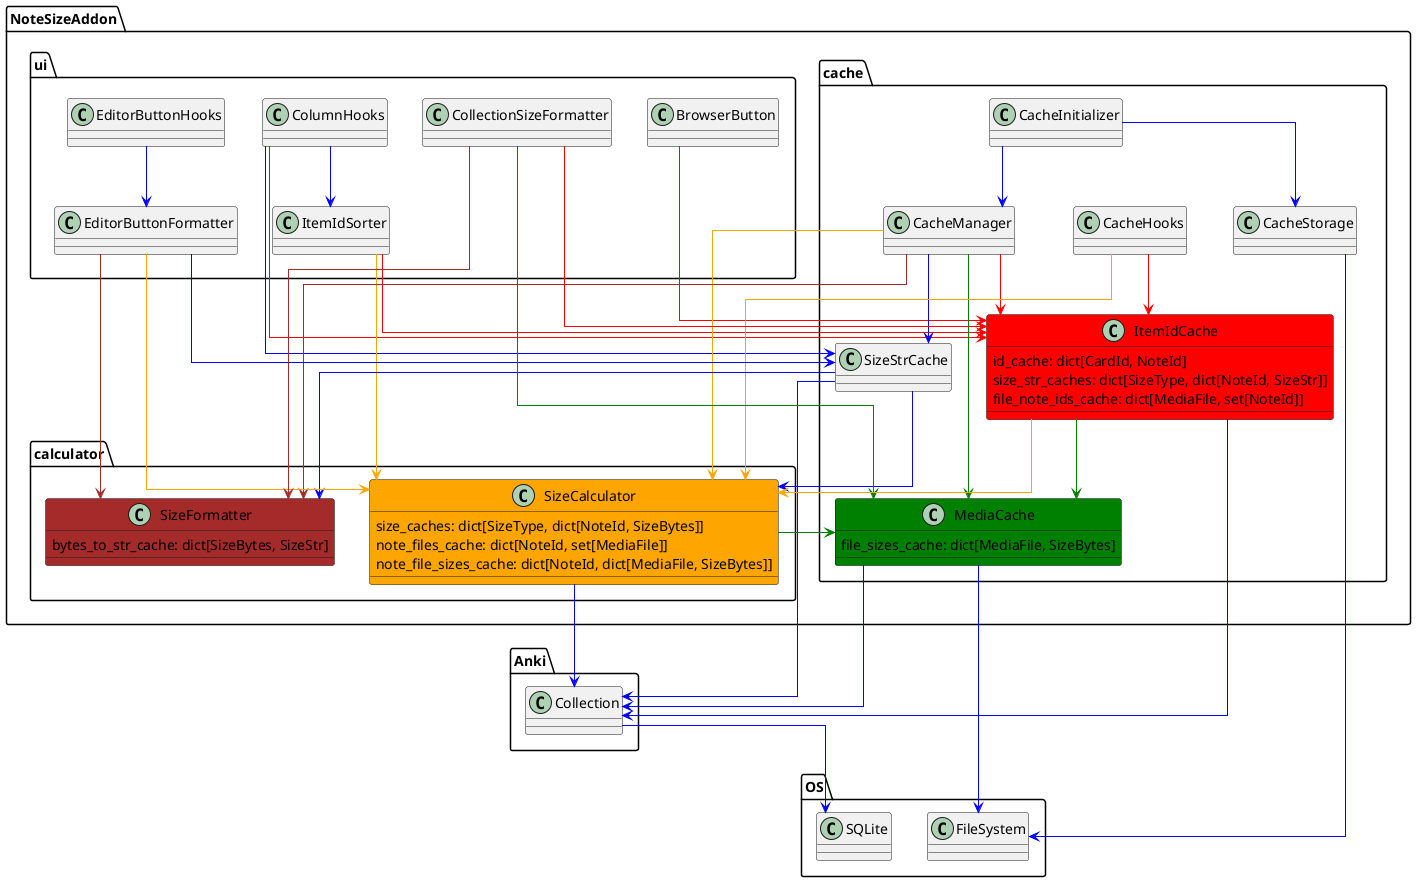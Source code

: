 @startuml
skinparam linetype ortho
skinparam class {
    ArrowColor blue
}
'https://plantuml.com/class-diagram

package OS {
    class SQLite
    class FileSystem
}

package Anki {
    class Collection
}

package NoteSizeAddon {

    package calculator {
        class SizeCalculator #orange {
            size_caches: dict[SizeType, dict[NoteId, SizeBytes]]
            note_files_cache: dict[NoteId, set[MediaFile]]
            note_file_sizes_cache: dict[NoteId, dict[MediaFile, SizeBytes]]
        }
        class SizeFormatter #brown {
            bytes_to_str_cache: dict[SizeBytes, SizeStr]
        }
    }

    package cache {
        class CacheManager
        class CacheHooks
        class ItemIdCache #red {
            id_cache: dict[CardId, NoteId]
            size_str_caches: dict[SizeType, dict[NoteId, SizeStr]]
            file_note_ids_cache: dict[MediaFile, set[NoteId]]
        }
        class MediaCache #green {
            file_sizes_cache: dict[MediaFile, SizeBytes]
        }
        class CacheInitializer
        class CacheStorage
        class SizeStrCache
    }

    package ui {
        together {
                class EditorButtonHooks
            class EditorButtonFormatter
        }
        class BrowserButton
        class CollectionSizeFormatter
        together {
            class ColumnHooks
            class ItemIdSorter
        }
    }
}

BrowserButton --> ItemIdCache #red

EditorButtonHooks --> EditorButtonFormatter

ColumnHooks --> ItemIdCache #red
ColumnHooks --> ItemIdSorter
ColumnHooks --> SizeStrCache

ItemIdSorter --> ItemIdCache #red
ItemIdSorter --> SizeCalculator #orange

CacheInitializer --> CacheManager
CacheInitializer --> CacheStorage

CacheManager --> MediaCache #green
CacheManager --> ItemIdCache #red
CacheManager --> SizeCalculator #orange
CacheManager --> SizeFormatter #brown
CacheManager --> SizeStrCache

CacheHooks --> ItemIdCache #red
CacheHooks --> SizeCalculator #orange

SizeStrCache --> Collection
SizeStrCache --> SizeCalculator
SizeStrCache --> SizeFormatter

Collection --> SQLite

EditorButtonFormatter --> SizeStrCache
EditorButtonFormatter --> SizeCalculator #orange
EditorButtonFormatter --> SizeFormatter #brown

CollectionSizeFormatter --> ItemIdCache #red
CollectionSizeFormatter --> MediaCache #green
CollectionSizeFormatter --> SizeFormatter #brown

SizeCalculator --> Collection
SizeCalculator --> MediaCache #green

CacheStorage --> FileSystem

ItemIdCache --> Collection
ItemIdCache --> SizeCalculator #orange
ItemIdCache --> MediaCache #green

MediaCache --> Collection
MediaCache --> FileSystem

@enduml